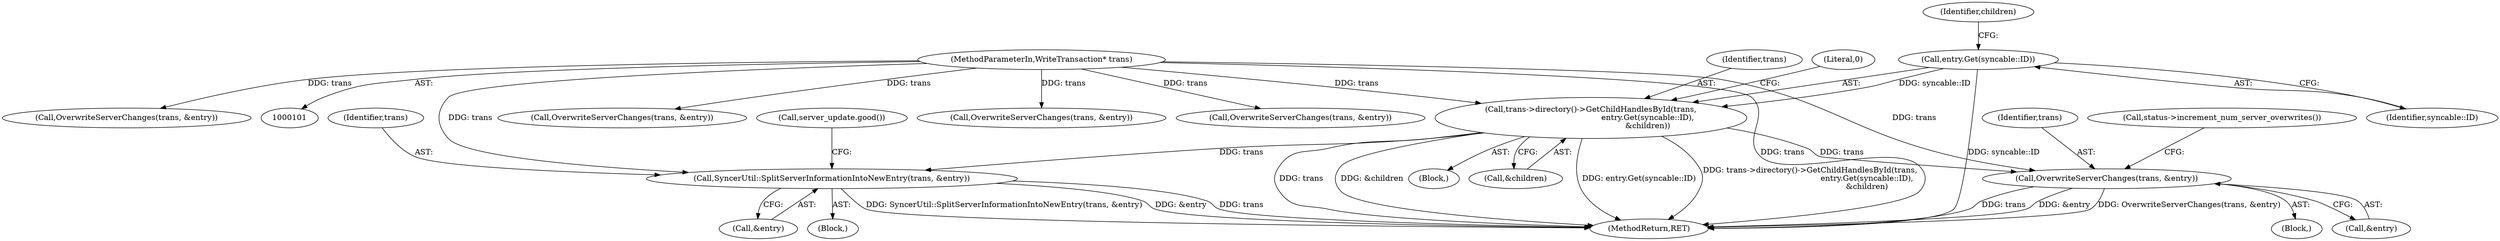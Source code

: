digraph "0_Chrome_fcd3a7a671ecf2d5f46ea34787d27507a914d2f5_5@pointer" {
"1000442" [label="(Call,trans->directory()->GetChildHandlesById(trans,\n                                              entry.Get(syncable::ID),\n                                              &children))"];
"1000102" [label="(MethodParameterIn,WriteTransaction* trans)"];
"1000444" [label="(Call,entry.Get(syncable::ID))"];
"1000471" [label="(Call,OverwriteServerChanges(trans, &entry))"];
"1000494" [label="(Call,SyncerUtil::SplitServerInformationIntoNewEntry(trans, &entry))"];
"1000500" [label="(Call,server_update.good())"];
"1000325" [label="(Call,OverwriteServerChanges(trans, &entry))"];
"1000496" [label="(Call,&entry)"];
"1000471" [label="(Call,OverwriteServerChanges(trans, &entry))"];
"1000517" [label="(MethodReturn,RET)"];
"1000443" [label="(Identifier,trans)"];
"1000472" [label="(Identifier,trans)"];
"1000355" [label="(Call,OverwriteServerChanges(trans, &entry))"];
"1000494" [label="(Call,SyncerUtil::SplitServerInformationIntoNewEntry(trans, &entry))"];
"1000442" [label="(Call,trans->directory()->GetChildHandlesById(trans,\n                                              entry.Get(syncable::ID),\n                                              &children))"];
"1000475" [label="(Call,status->increment_num_server_overwrites())"];
"1000446" [label="(Call,&children)"];
"1000464" [label="(Block,)"];
"1000473" [label="(Call,&entry)"];
"1000379" [label="(Call,OverwriteServerChanges(trans, &entry))"];
"1000444" [label="(Call,entry.Get(syncable::ID))"];
"1000440" [label="(Block,)"];
"1000397" [label="(Call,OverwriteServerChanges(trans, &entry))"];
"1000445" [label="(Identifier,syncable::ID)"];
"1000447" [label="(Identifier,children)"];
"1000450" [label="(Literal,0)"];
"1000495" [label="(Identifier,trans)"];
"1000493" [label="(Block,)"];
"1000102" [label="(MethodParameterIn,WriteTransaction* trans)"];
"1000442" -> "1000440"  [label="AST: "];
"1000442" -> "1000446"  [label="CFG: "];
"1000443" -> "1000442"  [label="AST: "];
"1000444" -> "1000442"  [label="AST: "];
"1000446" -> "1000442"  [label="AST: "];
"1000450" -> "1000442"  [label="CFG: "];
"1000442" -> "1000517"  [label="DDG: trans->directory()->GetChildHandlesById(trans,\n                                              entry.Get(syncable::ID),\n                                              &children)"];
"1000442" -> "1000517"  [label="DDG: trans"];
"1000442" -> "1000517"  [label="DDG: &children"];
"1000442" -> "1000517"  [label="DDG: entry.Get(syncable::ID)"];
"1000102" -> "1000442"  [label="DDG: trans"];
"1000444" -> "1000442"  [label="DDG: syncable::ID"];
"1000442" -> "1000471"  [label="DDG: trans"];
"1000442" -> "1000494"  [label="DDG: trans"];
"1000102" -> "1000101"  [label="AST: "];
"1000102" -> "1000517"  [label="DDG: trans"];
"1000102" -> "1000325"  [label="DDG: trans"];
"1000102" -> "1000355"  [label="DDG: trans"];
"1000102" -> "1000379"  [label="DDG: trans"];
"1000102" -> "1000397"  [label="DDG: trans"];
"1000102" -> "1000471"  [label="DDG: trans"];
"1000102" -> "1000494"  [label="DDG: trans"];
"1000444" -> "1000445"  [label="CFG: "];
"1000445" -> "1000444"  [label="AST: "];
"1000447" -> "1000444"  [label="CFG: "];
"1000444" -> "1000517"  [label="DDG: syncable::ID"];
"1000471" -> "1000464"  [label="AST: "];
"1000471" -> "1000473"  [label="CFG: "];
"1000472" -> "1000471"  [label="AST: "];
"1000473" -> "1000471"  [label="AST: "];
"1000475" -> "1000471"  [label="CFG: "];
"1000471" -> "1000517"  [label="DDG: trans"];
"1000471" -> "1000517"  [label="DDG: &entry"];
"1000471" -> "1000517"  [label="DDG: OverwriteServerChanges(trans, &entry)"];
"1000494" -> "1000493"  [label="AST: "];
"1000494" -> "1000496"  [label="CFG: "];
"1000495" -> "1000494"  [label="AST: "];
"1000496" -> "1000494"  [label="AST: "];
"1000500" -> "1000494"  [label="CFG: "];
"1000494" -> "1000517"  [label="DDG: SyncerUtil::SplitServerInformationIntoNewEntry(trans, &entry)"];
"1000494" -> "1000517"  [label="DDG: &entry"];
"1000494" -> "1000517"  [label="DDG: trans"];
}
